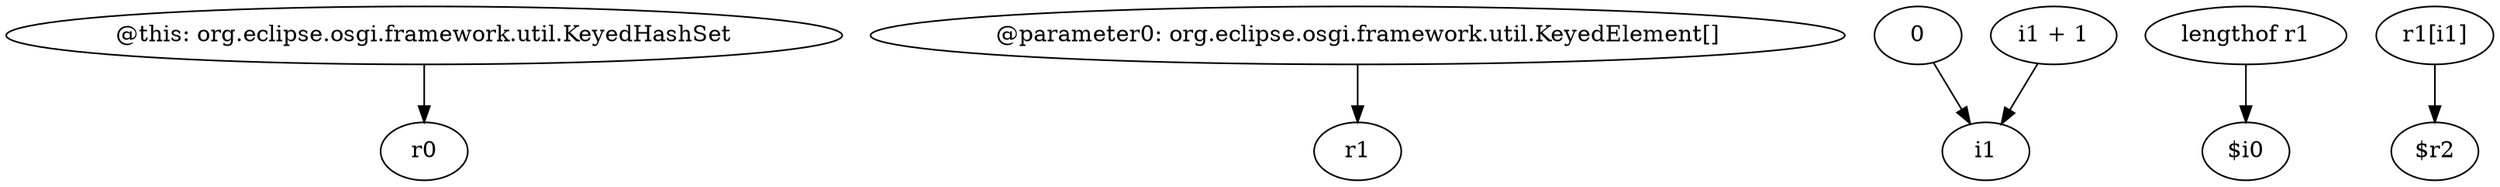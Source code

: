 digraph g {
0[label="@this: org.eclipse.osgi.framework.util.KeyedHashSet"]
1[label="r0"]
0->1[label=""]
2[label="@parameter0: org.eclipse.osgi.framework.util.KeyedElement[]"]
3[label="r1"]
2->3[label=""]
4[label="0"]
5[label="i1"]
4->5[label=""]
6[label="lengthof r1"]
7[label="$i0"]
6->7[label=""]
8[label="i1 + 1"]
8->5[label=""]
9[label="r1[i1]"]
10[label="$r2"]
9->10[label=""]
}